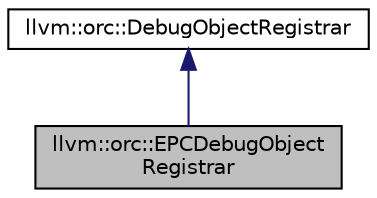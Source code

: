 digraph "llvm::orc::EPCDebugObjectRegistrar"
{
 // LATEX_PDF_SIZE
  bgcolor="transparent";
  edge [fontname="Helvetica",fontsize="10",labelfontname="Helvetica",labelfontsize="10"];
  node [fontname="Helvetica",fontsize="10",shape=record];
  Node1 [label="llvm::orc::EPCDebugObject\lRegistrar",height=0.2,width=0.4,color="black", fillcolor="grey75", style="filled", fontcolor="black",tooltip="Use ExecutorProcessControl to register debug objects locally or in a remote executor process."];
  Node2 -> Node1 [dir="back",color="midnightblue",fontsize="10",style="solid",fontname="Helvetica"];
  Node2 [label="llvm::orc::DebugObjectRegistrar",height=0.2,width=0.4,color="black",URL="$classllvm_1_1orc_1_1DebugObjectRegistrar.html",tooltip="Abstract interface for registering debug objects in the executor process."];
}
